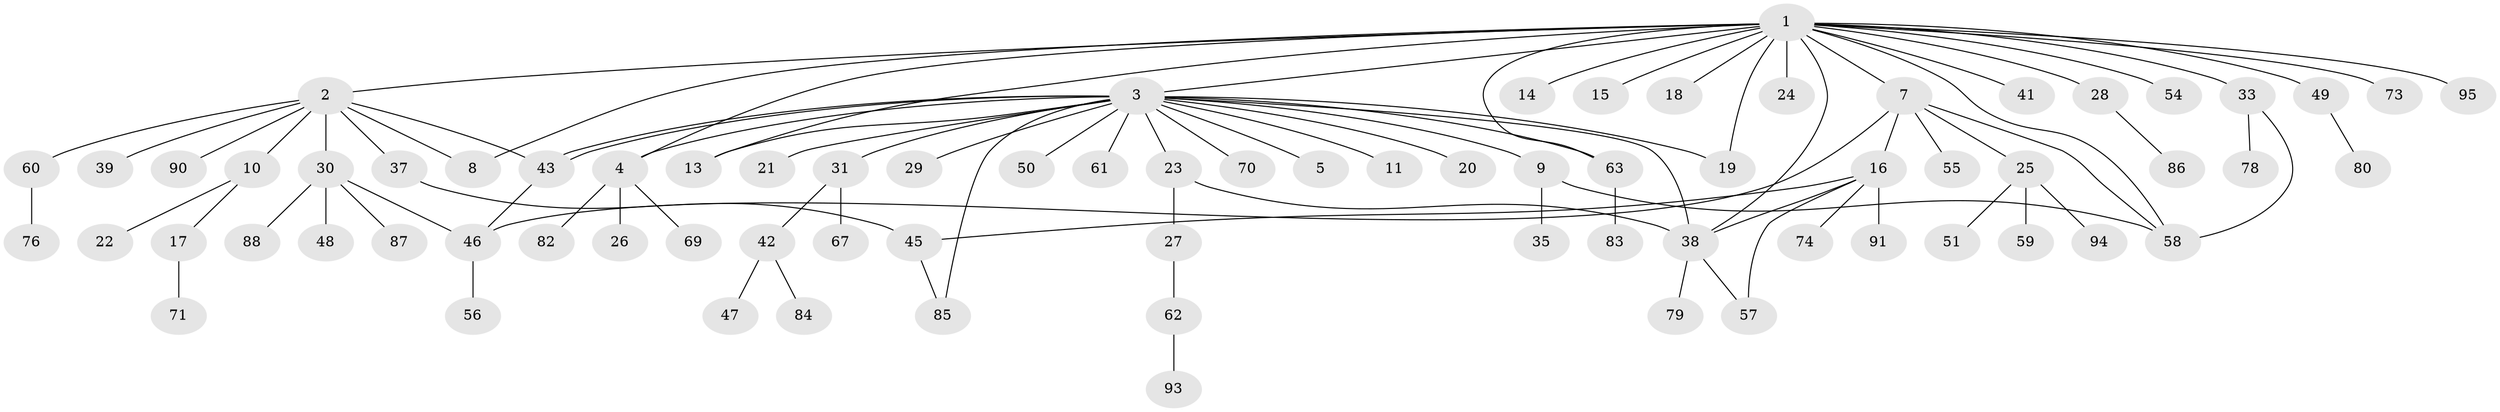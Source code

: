 // Generated by graph-tools (version 1.1) at 2025/23/03/03/25 07:23:50]
// undirected, 76 vertices, 93 edges
graph export_dot {
graph [start="1"]
  node [color=gray90,style=filled];
  1 [super="+36"];
  2 [super="+6"];
  3 [super="+92"];
  4 [super="+77"];
  5;
  7 [super="+12"];
  8 [super="+32"];
  9 [super="+65"];
  10 [super="+53"];
  11;
  13;
  14;
  15;
  16 [super="+81"];
  17;
  18;
  19;
  20;
  21;
  22;
  23;
  24;
  25 [super="+89"];
  26;
  27;
  28 [super="+40"];
  29;
  30 [super="+34"];
  31 [super="+44"];
  33 [super="+68"];
  35;
  37;
  38 [super="+96"];
  39;
  41;
  42 [super="+52"];
  43 [super="+75"];
  45 [super="+64"];
  46 [super="+66"];
  47;
  48;
  49 [super="+72"];
  50;
  51;
  54;
  55;
  56;
  57;
  58;
  59;
  60;
  61;
  62;
  63;
  67;
  69;
  70;
  71;
  73;
  74;
  76;
  78;
  79;
  80;
  82;
  83;
  84;
  85;
  86;
  87;
  88;
  90;
  91;
  93;
  94;
  95;
  1 -- 2;
  1 -- 3;
  1 -- 4;
  1 -- 7;
  1 -- 8;
  1 -- 13;
  1 -- 14;
  1 -- 15;
  1 -- 18;
  1 -- 19;
  1 -- 24;
  1 -- 28;
  1 -- 33;
  1 -- 38;
  1 -- 41;
  1 -- 49;
  1 -- 54;
  1 -- 58;
  1 -- 63;
  1 -- 73;
  1 -- 95;
  2 -- 8;
  2 -- 10;
  2 -- 30;
  2 -- 37;
  2 -- 43;
  2 -- 60;
  2 -- 90;
  2 -- 39;
  3 -- 4;
  3 -- 5;
  3 -- 9;
  3 -- 11;
  3 -- 13;
  3 -- 20;
  3 -- 21;
  3 -- 23;
  3 -- 29;
  3 -- 31;
  3 -- 38;
  3 -- 43;
  3 -- 43;
  3 -- 50;
  3 -- 61;
  3 -- 63;
  3 -- 70;
  3 -- 85;
  3 -- 19;
  4 -- 26;
  4 -- 69;
  4 -- 82;
  7 -- 25;
  7 -- 46;
  7 -- 58;
  7 -- 16;
  7 -- 55;
  9 -- 35;
  9 -- 58;
  10 -- 17;
  10 -- 22;
  16 -- 38;
  16 -- 45;
  16 -- 57;
  16 -- 74;
  16 -- 91;
  17 -- 71;
  23 -- 27;
  23 -- 38;
  25 -- 51;
  25 -- 59;
  25 -- 94;
  27 -- 62;
  28 -- 86;
  30 -- 46;
  30 -- 87;
  30 -- 88;
  30 -- 48;
  31 -- 42;
  31 -- 67;
  33 -- 58;
  33 -- 78;
  37 -- 45;
  38 -- 57;
  38 -- 79;
  42 -- 47;
  42 -- 84;
  43 -- 46;
  45 -- 85;
  46 -- 56;
  49 -- 80;
  60 -- 76;
  62 -- 93;
  63 -- 83;
}

